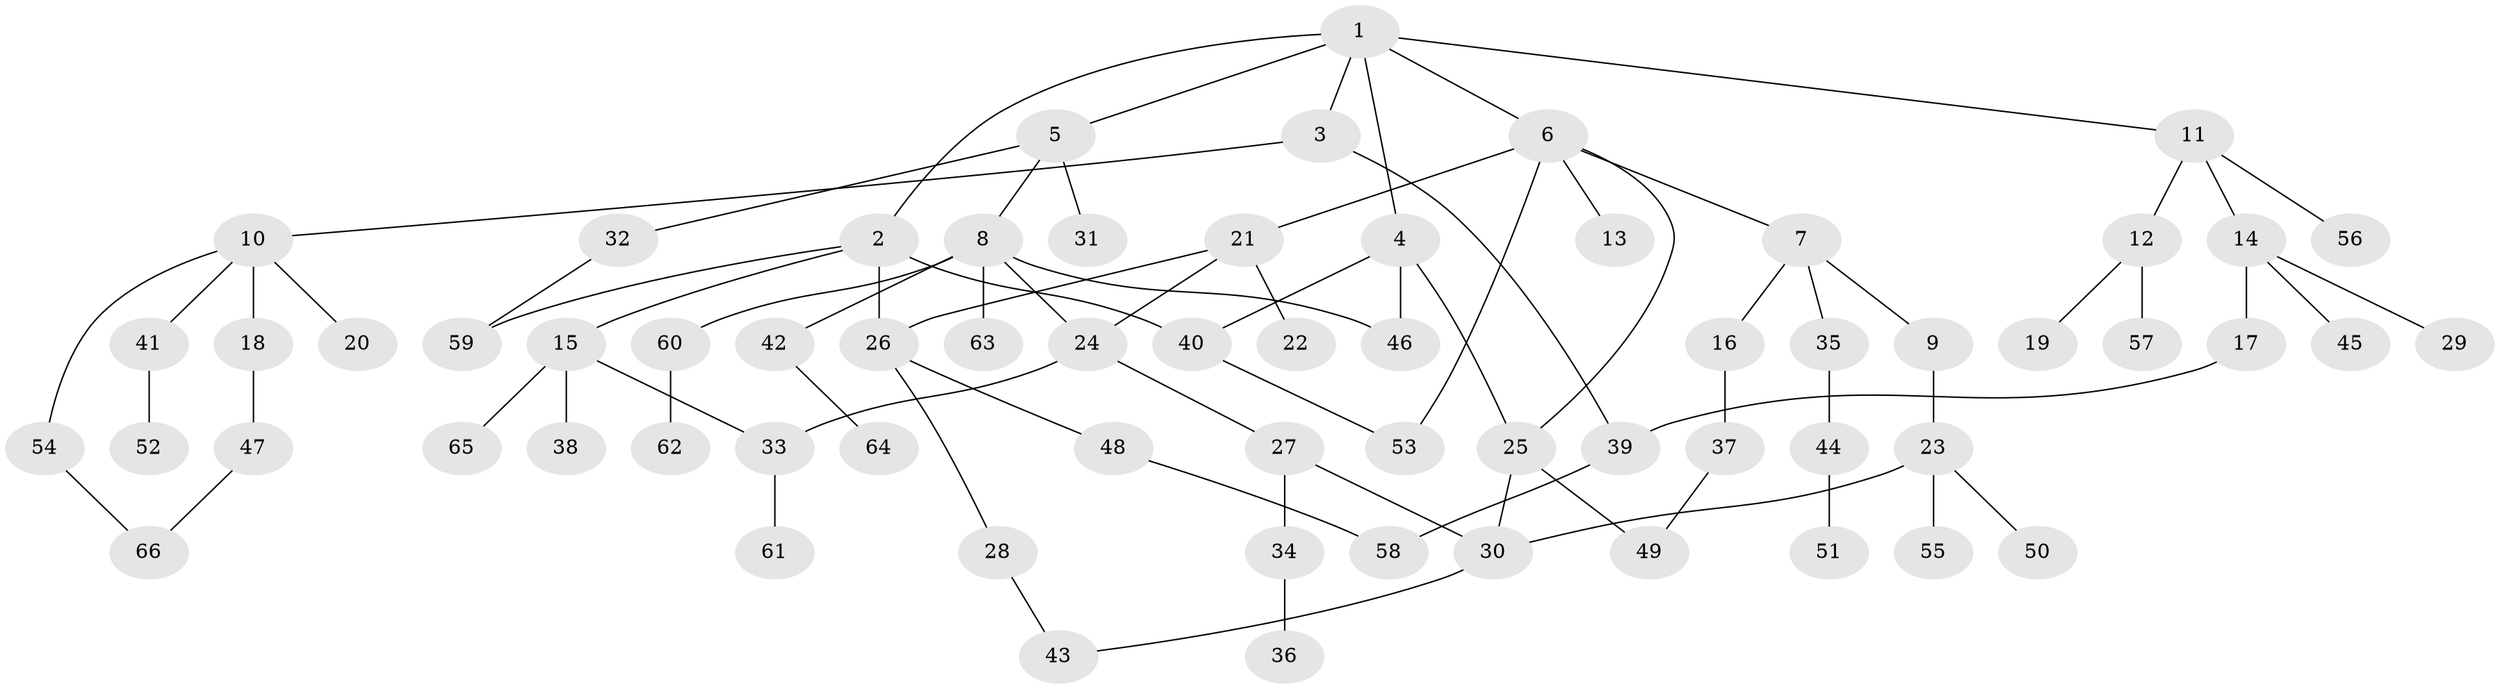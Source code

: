 // Generated by graph-tools (version 1.1) at 2025/10/02/27/25 16:10:54]
// undirected, 66 vertices, 80 edges
graph export_dot {
graph [start="1"]
  node [color=gray90,style=filled];
  1;
  2;
  3;
  4;
  5;
  6;
  7;
  8;
  9;
  10;
  11;
  12;
  13;
  14;
  15;
  16;
  17;
  18;
  19;
  20;
  21;
  22;
  23;
  24;
  25;
  26;
  27;
  28;
  29;
  30;
  31;
  32;
  33;
  34;
  35;
  36;
  37;
  38;
  39;
  40;
  41;
  42;
  43;
  44;
  45;
  46;
  47;
  48;
  49;
  50;
  51;
  52;
  53;
  54;
  55;
  56;
  57;
  58;
  59;
  60;
  61;
  62;
  63;
  64;
  65;
  66;
  1 -- 2;
  1 -- 3;
  1 -- 4;
  1 -- 5;
  1 -- 6;
  1 -- 11;
  2 -- 15;
  2 -- 40;
  2 -- 59;
  2 -- 26;
  3 -- 10;
  3 -- 39;
  4 -- 40;
  4 -- 25;
  4 -- 46;
  5 -- 8;
  5 -- 31;
  5 -- 32;
  6 -- 7;
  6 -- 13;
  6 -- 21;
  6 -- 25;
  6 -- 53;
  7 -- 9;
  7 -- 16;
  7 -- 35;
  8 -- 24;
  8 -- 42;
  8 -- 46;
  8 -- 60;
  8 -- 63;
  9 -- 23;
  10 -- 18;
  10 -- 20;
  10 -- 41;
  10 -- 54;
  11 -- 12;
  11 -- 14;
  11 -- 56;
  12 -- 19;
  12 -- 57;
  14 -- 17;
  14 -- 29;
  14 -- 45;
  15 -- 38;
  15 -- 65;
  15 -- 33;
  16 -- 37;
  17 -- 39;
  18 -- 47;
  21 -- 22;
  21 -- 26;
  21 -- 24;
  23 -- 30;
  23 -- 50;
  23 -- 55;
  24 -- 27;
  24 -- 33;
  25 -- 30;
  25 -- 49;
  26 -- 28;
  26 -- 48;
  27 -- 34;
  27 -- 30;
  28 -- 43;
  30 -- 43;
  32 -- 59;
  33 -- 61;
  34 -- 36;
  35 -- 44;
  37 -- 49;
  39 -- 58;
  40 -- 53;
  41 -- 52;
  42 -- 64;
  44 -- 51;
  47 -- 66;
  48 -- 58;
  54 -- 66;
  60 -- 62;
}
